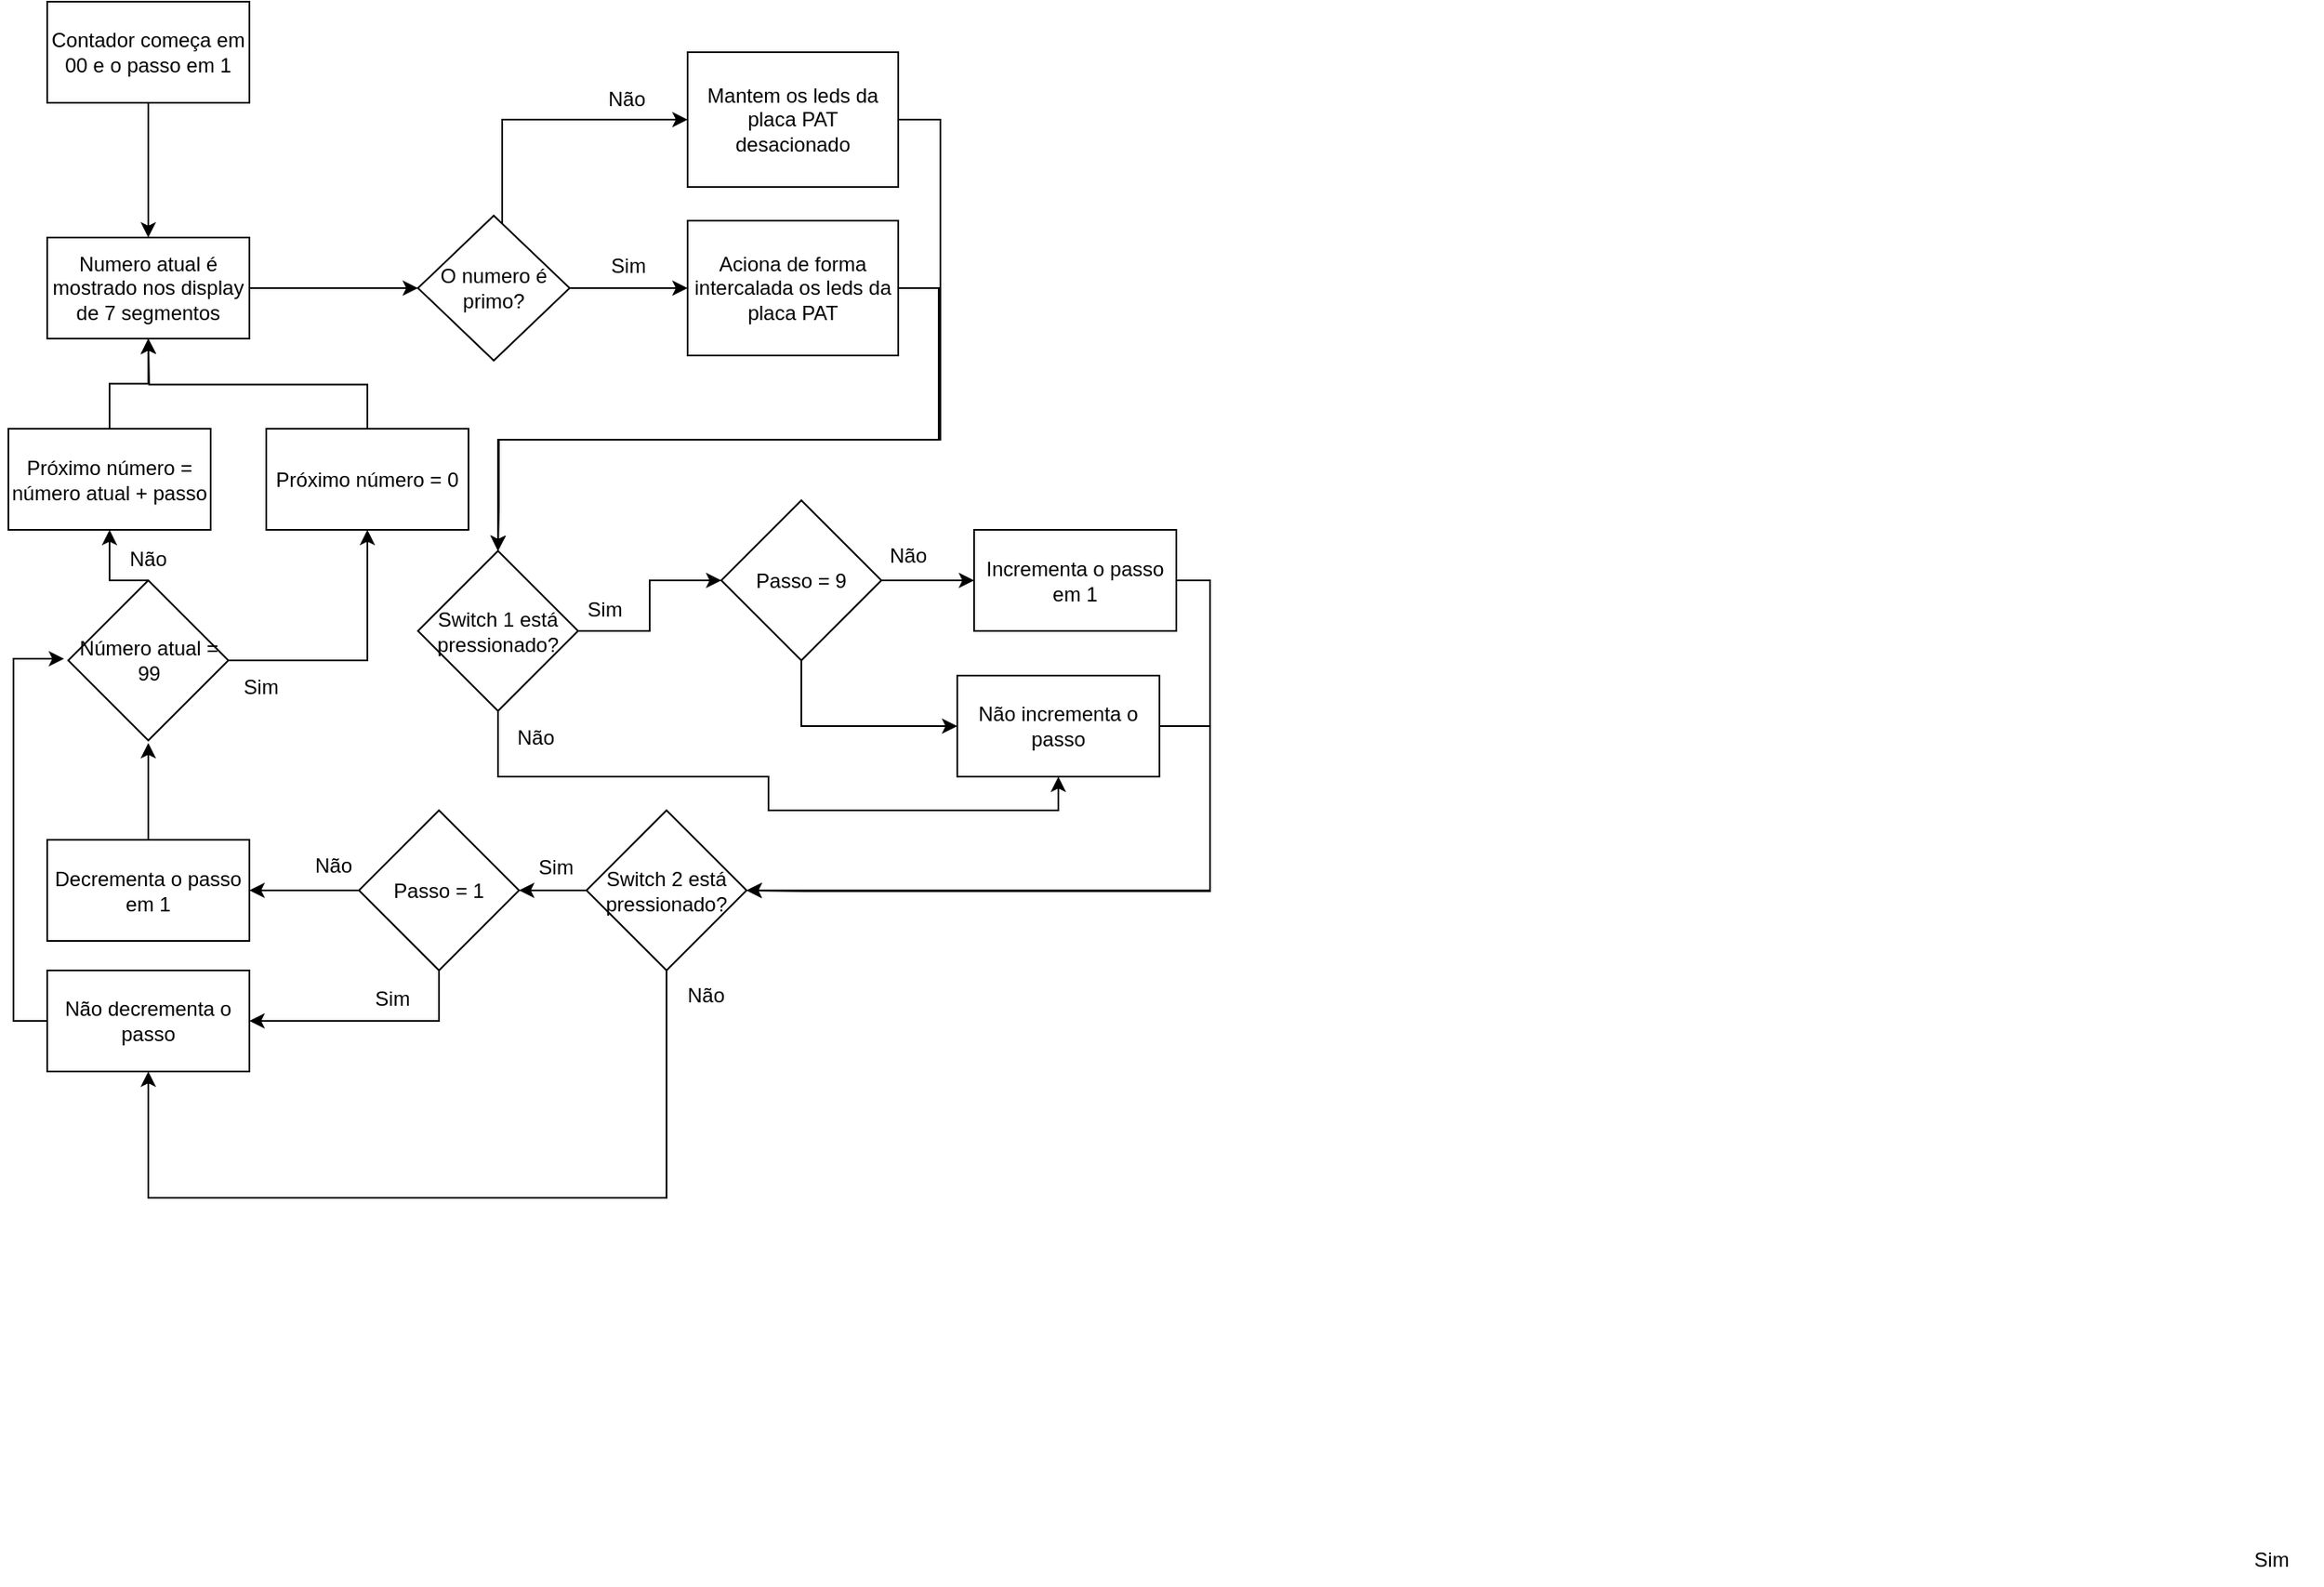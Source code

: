 <mxfile version="21.1.1" type="device">
  <diagram name="Page-1" id="FOvincP4crpSBKMhUwiS">
    <mxGraphModel dx="880" dy="522" grid="1" gridSize="10" guides="1" tooltips="1" connect="1" arrows="1" fold="1" page="1" pageScale="1" pageWidth="850" pageHeight="1100" math="0" shadow="0">
      <root>
        <mxCell id="0" />
        <mxCell id="1" parent="0" />
        <mxCell id="1ro929-LgPhUvLXpvoQH-3" value="" style="edgeStyle=orthogonalEdgeStyle;rounded=0;orthogonalLoop=1;jettySize=auto;html=1;" parent="1" source="1ro929-LgPhUvLXpvoQH-1" target="1ro929-LgPhUvLXpvoQH-2" edge="1">
          <mxGeometry relative="1" as="geometry" />
        </mxCell>
        <mxCell id="1ro929-LgPhUvLXpvoQH-1" value="Contador começa em 00 e o passo em 1" style="rounded=0;whiteSpace=wrap;html=1;" parent="1" vertex="1">
          <mxGeometry x="80" y="20" width="120" height="60" as="geometry" />
        </mxCell>
        <mxCell id="1ro929-LgPhUvLXpvoQH-5" value="" style="edgeStyle=orthogonalEdgeStyle;rounded=0;orthogonalLoop=1;jettySize=auto;html=1;" parent="1" source="1ro929-LgPhUvLXpvoQH-2" target="1ro929-LgPhUvLXpvoQH-4" edge="1">
          <mxGeometry relative="1" as="geometry" />
        </mxCell>
        <mxCell id="1ro929-LgPhUvLXpvoQH-2" value="Numero atual é mostrado nos display de 7 segmentos" style="rounded=0;whiteSpace=wrap;html=1;" parent="1" vertex="1">
          <mxGeometry x="80" y="160" width="120" height="60" as="geometry" />
        </mxCell>
        <mxCell id="1ro929-LgPhUvLXpvoQH-7" value="" style="edgeStyle=orthogonalEdgeStyle;rounded=0;orthogonalLoop=1;jettySize=auto;html=1;" parent="1" source="1ro929-LgPhUvLXpvoQH-4" target="1ro929-LgPhUvLXpvoQH-6" edge="1">
          <mxGeometry relative="1" as="geometry" />
        </mxCell>
        <mxCell id="1ro929-LgPhUvLXpvoQH-47" style="edgeStyle=orthogonalEdgeStyle;rounded=0;orthogonalLoop=1;jettySize=auto;html=1;entryX=0;entryY=0.5;entryDx=0;entryDy=0;" parent="1" source="1ro929-LgPhUvLXpvoQH-4" target="1ro929-LgPhUvLXpvoQH-46" edge="1">
          <mxGeometry relative="1" as="geometry">
            <Array as="points">
              <mxPoint x="350" y="90" />
            </Array>
          </mxGeometry>
        </mxCell>
        <mxCell id="1ro929-LgPhUvLXpvoQH-4" value="O numero é primo?" style="rhombus;whiteSpace=wrap;html=1;rounded=0;gradientColor=none;align=center;verticalAlign=middle;" parent="1" vertex="1">
          <mxGeometry x="300" y="147" width="90" height="86" as="geometry" />
        </mxCell>
        <mxCell id="1ro929-LgPhUvLXpvoQH-51" style="edgeStyle=orthogonalEdgeStyle;rounded=0;orthogonalLoop=1;jettySize=auto;html=1;entryX=0.5;entryY=0;entryDx=0;entryDy=0;" parent="1" target="1ro929-LgPhUvLXpvoQH-13" edge="1">
          <mxGeometry relative="1" as="geometry">
            <mxPoint x="390" y="310" as="targetPoint" />
            <mxPoint x="584" y="190" as="sourcePoint" />
            <Array as="points">
              <mxPoint x="609" y="190" />
              <mxPoint x="609" y="280" />
              <mxPoint x="348" y="280" />
              <mxPoint x="348" y="320" />
            </Array>
          </mxGeometry>
        </mxCell>
        <mxCell id="1ro929-LgPhUvLXpvoQH-6" value="Aciona de forma intercalada os leds da placa PAT " style="whiteSpace=wrap;html=1;rounded=0;gradientColor=none;" parent="1" vertex="1">
          <mxGeometry x="460" y="150" width="125" height="80" as="geometry" />
        </mxCell>
        <mxCell id="1ro929-LgPhUvLXpvoQH-75" style="edgeStyle=orthogonalEdgeStyle;rounded=0;orthogonalLoop=1;jettySize=auto;html=1;entryX=0.5;entryY=1;entryDx=0;entryDy=0;" parent="1" source="1ro929-LgPhUvLXpvoQH-13" target="1ro929-LgPhUvLXpvoQH-41" edge="1">
          <mxGeometry relative="1" as="geometry">
            <Array as="points">
              <mxPoint x="348" y="480" />
              <mxPoint x="508" y="480" />
              <mxPoint x="508" y="500" />
              <mxPoint x="680" y="500" />
            </Array>
          </mxGeometry>
        </mxCell>
        <mxCell id="1ro929-LgPhUvLXpvoQH-81" value="" style="edgeStyle=orthogonalEdgeStyle;rounded=0;orthogonalLoop=1;jettySize=auto;html=1;" parent="1" source="1ro929-LgPhUvLXpvoQH-13" target="1ro929-LgPhUvLXpvoQH-36" edge="1">
          <mxGeometry relative="1" as="geometry" />
        </mxCell>
        <mxCell id="1ro929-LgPhUvLXpvoQH-13" value="Switch 1 está pressionado?" style="rhombus;whiteSpace=wrap;html=1;strokeColor=#000000;" parent="1" vertex="1">
          <mxGeometry x="300" y="346" width="95" height="95" as="geometry" />
        </mxCell>
        <mxCell id="1ro929-LgPhUvLXpvoQH-45" style="edgeStyle=orthogonalEdgeStyle;rounded=0;orthogonalLoop=1;jettySize=auto;html=1;exitX=1;exitY=0.5;exitDx=0;exitDy=0;entryX=1;entryY=0.5;entryDx=0;entryDy=0;" parent="1" source="1ro929-LgPhUvLXpvoQH-15" target="1ro929-LgPhUvLXpvoQH-19" edge="1">
          <mxGeometry relative="1" as="geometry">
            <mxPoint x="500" y="560" as="targetPoint" />
            <Array as="points">
              <mxPoint x="770" y="364" />
              <mxPoint x="770" y="548" />
            </Array>
          </mxGeometry>
        </mxCell>
        <mxCell id="1ro929-LgPhUvLXpvoQH-15" value="Incrementa o passo em 1" style="whiteSpace=wrap;html=1;" parent="1" vertex="1">
          <mxGeometry x="630" y="333.5" width="120" height="60" as="geometry" />
        </mxCell>
        <mxCell id="1ro929-LgPhUvLXpvoQH-68" style="edgeStyle=orthogonalEdgeStyle;rounded=0;orthogonalLoop=1;jettySize=auto;html=1;exitX=0;exitY=0.5;exitDx=0;exitDy=0;entryX=1;entryY=0.5;entryDx=0;entryDy=0;" parent="1" source="1ro929-LgPhUvLXpvoQH-19" target="1ro929-LgPhUvLXpvoQH-67" edge="1">
          <mxGeometry relative="1" as="geometry" />
        </mxCell>
        <mxCell id="1ro929-LgPhUvLXpvoQH-71" style="edgeStyle=orthogonalEdgeStyle;rounded=0;orthogonalLoop=1;jettySize=auto;html=1;exitX=0.5;exitY=1;exitDx=0;exitDy=0;entryX=0.5;entryY=1;entryDx=0;entryDy=0;" parent="1" source="1ro929-LgPhUvLXpvoQH-19" target="1ro929-LgPhUvLXpvoQH-53" edge="1">
          <mxGeometry relative="1" as="geometry">
            <mxPoint x="60" y="630" as="targetPoint" />
            <Array as="points">
              <mxPoint x="448" y="730" />
              <mxPoint x="140" y="730" />
            </Array>
          </mxGeometry>
        </mxCell>
        <mxCell id="1ro929-LgPhUvLXpvoQH-19" value="Switch 2 está pressionado?" style="rhombus;whiteSpace=wrap;html=1;" parent="1" vertex="1">
          <mxGeometry x="400" y="500" width="95" height="95" as="geometry" />
        </mxCell>
        <mxCell id="1ro929-LgPhUvLXpvoQH-28" style="edgeStyle=orthogonalEdgeStyle;rounded=0;orthogonalLoop=1;jettySize=auto;html=1;exitX=0.5;exitY=0;exitDx=0;exitDy=0;" parent="1" source="1ro929-LgPhUvLXpvoQH-20" edge="1">
          <mxGeometry relative="1" as="geometry">
            <mxPoint x="140" y="460" as="targetPoint" />
          </mxGeometry>
        </mxCell>
        <mxCell id="1ro929-LgPhUvLXpvoQH-20" value="Decrementa o passo em 1" style="whiteSpace=wrap;html=1;" parent="1" vertex="1">
          <mxGeometry x="80" y="517.5" width="120" height="60" as="geometry" />
        </mxCell>
        <mxCell id="1ro929-LgPhUvLXpvoQH-32" value="Sim" style="text;html=1;strokeColor=none;fillColor=none;align=center;verticalAlign=middle;whiteSpace=wrap;rounded=0;" parent="1" vertex="1">
          <mxGeometry x="395" y="162" width="60" height="30" as="geometry" />
        </mxCell>
        <mxCell id="1ro929-LgPhUvLXpvoQH-34" value="Sim" style="text;html=1;strokeColor=none;fillColor=none;align=center;verticalAlign=middle;whiteSpace=wrap;rounded=0;" parent="1" vertex="1">
          <mxGeometry x="381" y="365.5" width="60" height="30" as="geometry" />
        </mxCell>
        <mxCell id="1ro929-LgPhUvLXpvoQH-37" style="edgeStyle=orthogonalEdgeStyle;rounded=0;orthogonalLoop=1;jettySize=auto;html=1;entryX=0;entryY=0.5;entryDx=0;entryDy=0;" parent="1" source="1ro929-LgPhUvLXpvoQH-36" target="1ro929-LgPhUvLXpvoQH-15" edge="1">
          <mxGeometry relative="1" as="geometry" />
        </mxCell>
        <mxCell id="1ro929-LgPhUvLXpvoQH-42" style="edgeStyle=orthogonalEdgeStyle;rounded=0;orthogonalLoop=1;jettySize=auto;html=1;exitX=0.5;exitY=1;exitDx=0;exitDy=0;entryX=0;entryY=0.5;entryDx=0;entryDy=0;" parent="1" source="1ro929-LgPhUvLXpvoQH-36" target="1ro929-LgPhUvLXpvoQH-41" edge="1">
          <mxGeometry relative="1" as="geometry" />
        </mxCell>
        <mxCell id="1ro929-LgPhUvLXpvoQH-36" value="Passo = 9" style="rhombus;whiteSpace=wrap;html=1;strokeColor=#000000;" parent="1" vertex="1">
          <mxGeometry x="480" y="316" width="95" height="95" as="geometry" />
        </mxCell>
        <mxCell id="1ro929-LgPhUvLXpvoQH-38" value="Sim" style="text;html=1;strokeColor=none;fillColor=none;align=center;verticalAlign=middle;whiteSpace=wrap;rounded=0;" parent="1" vertex="1">
          <mxGeometry x="1370" y="930" width="60" height="30" as="geometry" />
        </mxCell>
        <mxCell id="1ro929-LgPhUvLXpvoQH-44" style="edgeStyle=orthogonalEdgeStyle;rounded=0;orthogonalLoop=1;jettySize=auto;html=1;exitX=1;exitY=0.5;exitDx=0;exitDy=0;entryX=1;entryY=0.5;entryDx=0;entryDy=0;" parent="1" source="1ro929-LgPhUvLXpvoQH-41" target="1ro929-LgPhUvLXpvoQH-19" edge="1">
          <mxGeometry relative="1" as="geometry">
            <mxPoint x="540" y="580" as="targetPoint" />
            <Array as="points">
              <mxPoint x="770" y="450" />
              <mxPoint x="770" y="548" />
              <mxPoint x="530" y="548" />
            </Array>
          </mxGeometry>
        </mxCell>
        <mxCell id="1ro929-LgPhUvLXpvoQH-41" value="Não incrementa o passo" style="whiteSpace=wrap;html=1;" parent="1" vertex="1">
          <mxGeometry x="620" y="420" width="120" height="60" as="geometry" />
        </mxCell>
        <mxCell id="1ro929-LgPhUvLXpvoQH-79" style="edgeStyle=orthogonalEdgeStyle;rounded=0;orthogonalLoop=1;jettySize=auto;html=1;exitX=1;exitY=0.5;exitDx=0;exitDy=0;entryX=0.5;entryY=0;entryDx=0;entryDy=0;" parent="1" source="1ro929-LgPhUvLXpvoQH-46" target="1ro929-LgPhUvLXpvoQH-13" edge="1">
          <mxGeometry relative="1" as="geometry">
            <Array as="points">
              <mxPoint x="610" y="90" />
              <mxPoint x="610" y="280" />
              <mxPoint x="348" y="280" />
            </Array>
          </mxGeometry>
        </mxCell>
        <mxCell id="1ro929-LgPhUvLXpvoQH-46" value="Mantem os leds da placa PAT desacionado" style="whiteSpace=wrap;html=1;rounded=0;gradientColor=none;" parent="1" vertex="1">
          <mxGeometry x="460" y="50" width="125" height="80" as="geometry" />
        </mxCell>
        <mxCell id="1ro929-LgPhUvLXpvoQH-56" style="edgeStyle=orthogonalEdgeStyle;rounded=0;orthogonalLoop=1;jettySize=auto;html=1;exitX=0;exitY=0.5;exitDx=0;exitDy=0;" parent="1" source="1ro929-LgPhUvLXpvoQH-53" edge="1">
          <mxGeometry relative="1" as="geometry">
            <mxPoint x="90" y="410" as="targetPoint" />
            <Array as="points">
              <mxPoint x="60" y="625" />
              <mxPoint x="60" y="410" />
            </Array>
          </mxGeometry>
        </mxCell>
        <mxCell id="1ro929-LgPhUvLXpvoQH-53" value="Não decrementa o passo" style="whiteSpace=wrap;html=1;" parent="1" vertex="1">
          <mxGeometry x="80" y="595" width="120" height="60" as="geometry" />
        </mxCell>
        <mxCell id="1ro929-LgPhUvLXpvoQH-59" style="edgeStyle=orthogonalEdgeStyle;rounded=0;orthogonalLoop=1;jettySize=auto;html=1;exitX=0.5;exitY=0;exitDx=0;exitDy=0;entryX=0.5;entryY=1;entryDx=0;entryDy=0;" parent="1" source="1ro929-LgPhUvLXpvoQH-57" target="1ro929-LgPhUvLXpvoQH-58" edge="1">
          <mxGeometry relative="1" as="geometry" />
        </mxCell>
        <mxCell id="1ro929-LgPhUvLXpvoQH-62" style="edgeStyle=orthogonalEdgeStyle;rounded=0;orthogonalLoop=1;jettySize=auto;html=1;exitX=1;exitY=0.5;exitDx=0;exitDy=0;entryX=0.5;entryY=1;entryDx=0;entryDy=0;" parent="1" source="1ro929-LgPhUvLXpvoQH-57" target="1ro929-LgPhUvLXpvoQH-61" edge="1">
          <mxGeometry relative="1" as="geometry" />
        </mxCell>
        <mxCell id="1ro929-LgPhUvLXpvoQH-57" value="Número atual = 99" style="rhombus;whiteSpace=wrap;html=1;strokeColor=#000000;" parent="1" vertex="1">
          <mxGeometry x="92.5" y="363.5" width="95" height="95" as="geometry" />
        </mxCell>
        <mxCell id="1ro929-LgPhUvLXpvoQH-60" style="edgeStyle=orthogonalEdgeStyle;rounded=0;orthogonalLoop=1;jettySize=auto;html=1;exitX=0.5;exitY=0;exitDx=0;exitDy=0;entryX=0.5;entryY=1;entryDx=0;entryDy=0;" parent="1" source="1ro929-LgPhUvLXpvoQH-58" target="1ro929-LgPhUvLXpvoQH-2" edge="1">
          <mxGeometry relative="1" as="geometry" />
        </mxCell>
        <mxCell id="1ro929-LgPhUvLXpvoQH-58" value="&lt;div&gt;Próximo número = número atual + passo&lt;br&gt;&lt;/div&gt;" style="rounded=0;whiteSpace=wrap;html=1;" parent="1" vertex="1">
          <mxGeometry x="57" y="273.5" width="120" height="60" as="geometry" />
        </mxCell>
        <mxCell id="1ro929-LgPhUvLXpvoQH-63" style="edgeStyle=orthogonalEdgeStyle;rounded=0;orthogonalLoop=1;jettySize=auto;html=1;exitX=0.5;exitY=0;exitDx=0;exitDy=0;" parent="1" source="1ro929-LgPhUvLXpvoQH-61" edge="1">
          <mxGeometry relative="1" as="geometry">
            <mxPoint x="140" y="220" as="targetPoint" />
          </mxGeometry>
        </mxCell>
        <mxCell id="1ro929-LgPhUvLXpvoQH-61" value="&lt;div&gt;Próximo número = 0&lt;br&gt;&lt;/div&gt;" style="rounded=0;whiteSpace=wrap;html=1;" parent="1" vertex="1">
          <mxGeometry x="210" y="273.5" width="120" height="60" as="geometry" />
        </mxCell>
        <mxCell id="1ro929-LgPhUvLXpvoQH-64" value="Não" style="text;html=1;strokeColor=none;fillColor=none;align=center;verticalAlign=middle;whiteSpace=wrap;rounded=0;" parent="1" vertex="1">
          <mxGeometry x="394" y="63" width="60" height="30" as="geometry" />
        </mxCell>
        <mxCell id="1ro929-LgPhUvLXpvoQH-65" value="Sim" style="text;html=1;strokeColor=none;fillColor=none;align=center;verticalAlign=middle;whiteSpace=wrap;rounded=0;" parent="1" vertex="1">
          <mxGeometry x="177" y="412" width="60" height="30" as="geometry" />
        </mxCell>
        <mxCell id="1ro929-LgPhUvLXpvoQH-66" value="Sim" style="text;html=1;strokeColor=none;fillColor=none;align=center;verticalAlign=middle;whiteSpace=wrap;rounded=0;" parent="1" vertex="1">
          <mxGeometry x="352" y="519" width="60" height="30" as="geometry" />
        </mxCell>
        <mxCell id="1ro929-LgPhUvLXpvoQH-69" style="edgeStyle=orthogonalEdgeStyle;rounded=0;orthogonalLoop=1;jettySize=auto;html=1;entryX=1;entryY=0.5;entryDx=0;entryDy=0;" parent="1" source="1ro929-LgPhUvLXpvoQH-67" target="1ro929-LgPhUvLXpvoQH-20" edge="1">
          <mxGeometry relative="1" as="geometry" />
        </mxCell>
        <mxCell id="1ro929-LgPhUvLXpvoQH-70" style="edgeStyle=orthogonalEdgeStyle;rounded=0;orthogonalLoop=1;jettySize=auto;html=1;exitX=0.5;exitY=1;exitDx=0;exitDy=0;entryX=1;entryY=0.5;entryDx=0;entryDy=0;" parent="1" source="1ro929-LgPhUvLXpvoQH-67" target="1ro929-LgPhUvLXpvoQH-53" edge="1">
          <mxGeometry relative="1" as="geometry" />
        </mxCell>
        <mxCell id="1ro929-LgPhUvLXpvoQH-67" value="Passo = 1" style="rhombus;whiteSpace=wrap;html=1;strokeColor=#000000;" parent="1" vertex="1">
          <mxGeometry x="265" y="500" width="95" height="95" as="geometry" />
        </mxCell>
        <mxCell id="1ro929-LgPhUvLXpvoQH-72" value="Não" style="text;html=1;strokeColor=none;fillColor=none;align=center;verticalAlign=middle;whiteSpace=wrap;rounded=0;" parent="1" vertex="1">
          <mxGeometry x="561" y="334" width="60" height="30" as="geometry" />
        </mxCell>
        <mxCell id="1ro929-LgPhUvLXpvoQH-73" value="Não" style="text;html=1;strokeColor=none;fillColor=none;align=center;verticalAlign=middle;whiteSpace=wrap;rounded=0;" parent="1" vertex="1">
          <mxGeometry x="110" y="335.5" width="60" height="30" as="geometry" />
        </mxCell>
        <mxCell id="1ro929-LgPhUvLXpvoQH-74" value="Não" style="text;html=1;strokeColor=none;fillColor=none;align=center;verticalAlign=middle;whiteSpace=wrap;rounded=0;" parent="1" vertex="1">
          <mxGeometry x="340" y="442" width="60" height="30" as="geometry" />
        </mxCell>
        <mxCell id="1ro929-LgPhUvLXpvoQH-76" value="Não" style="text;html=1;strokeColor=none;fillColor=none;align=center;verticalAlign=middle;whiteSpace=wrap;rounded=0;" parent="1" vertex="1">
          <mxGeometry x="441" y="595" width="60" height="30" as="geometry" />
        </mxCell>
        <mxCell id="NtKc7-Qqe8FrV_vFMQuS-1" value="Sim" style="text;html=1;strokeColor=none;fillColor=none;align=center;verticalAlign=middle;whiteSpace=wrap;rounded=0;" vertex="1" parent="1">
          <mxGeometry x="255" y="597" width="60" height="30" as="geometry" />
        </mxCell>
        <mxCell id="NtKc7-Qqe8FrV_vFMQuS-3" value="Não" style="text;html=1;strokeColor=none;fillColor=none;align=center;verticalAlign=middle;whiteSpace=wrap;rounded=0;" vertex="1" parent="1">
          <mxGeometry x="220" y="517.5" width="60" height="30" as="geometry" />
        </mxCell>
      </root>
    </mxGraphModel>
  </diagram>
</mxfile>
